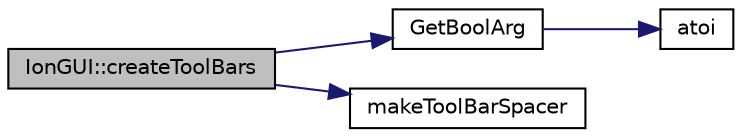 digraph "IonGUI::createToolBars"
{
  edge [fontname="Helvetica",fontsize="10",labelfontname="Helvetica",labelfontsize="10"];
  node [fontname="Helvetica",fontsize="10",shape=record];
  rankdir="LR";
  Node322 [label="IonGUI::createToolBars",height=0.2,width=0.4,color="black", fillcolor="grey75", style="filled", fontcolor="black"];
  Node322 -> Node323 [color="midnightblue",fontsize="10",style="solid",fontname="Helvetica"];
  Node323 [label="GetBoolArg",height=0.2,width=0.4,color="black", fillcolor="white", style="filled",URL="$df/d2d/util_8cpp.html#a64d956f1dda7f9a80ab5d594532b906d",tooltip="Return boolean argument or default value. "];
  Node323 -> Node324 [color="midnightblue",fontsize="10",style="solid",fontname="Helvetica"];
  Node324 [label="atoi",height=0.2,width=0.4,color="black", fillcolor="white", style="filled",URL="$d8/d3c/util_8h.html#aa5ce96ec36f4413f820cec9c1831c070"];
  Node322 -> Node325 [color="midnightblue",fontsize="10",style="solid",fontname="Helvetica"];
  Node325 [label="makeToolBarSpacer",height=0.2,width=0.4,color="black", fillcolor="white", style="filled",URL="$df/d01/iongui_8cpp.html#a15a5006efd1d4dd634d8db6c452ee02d"];
}
